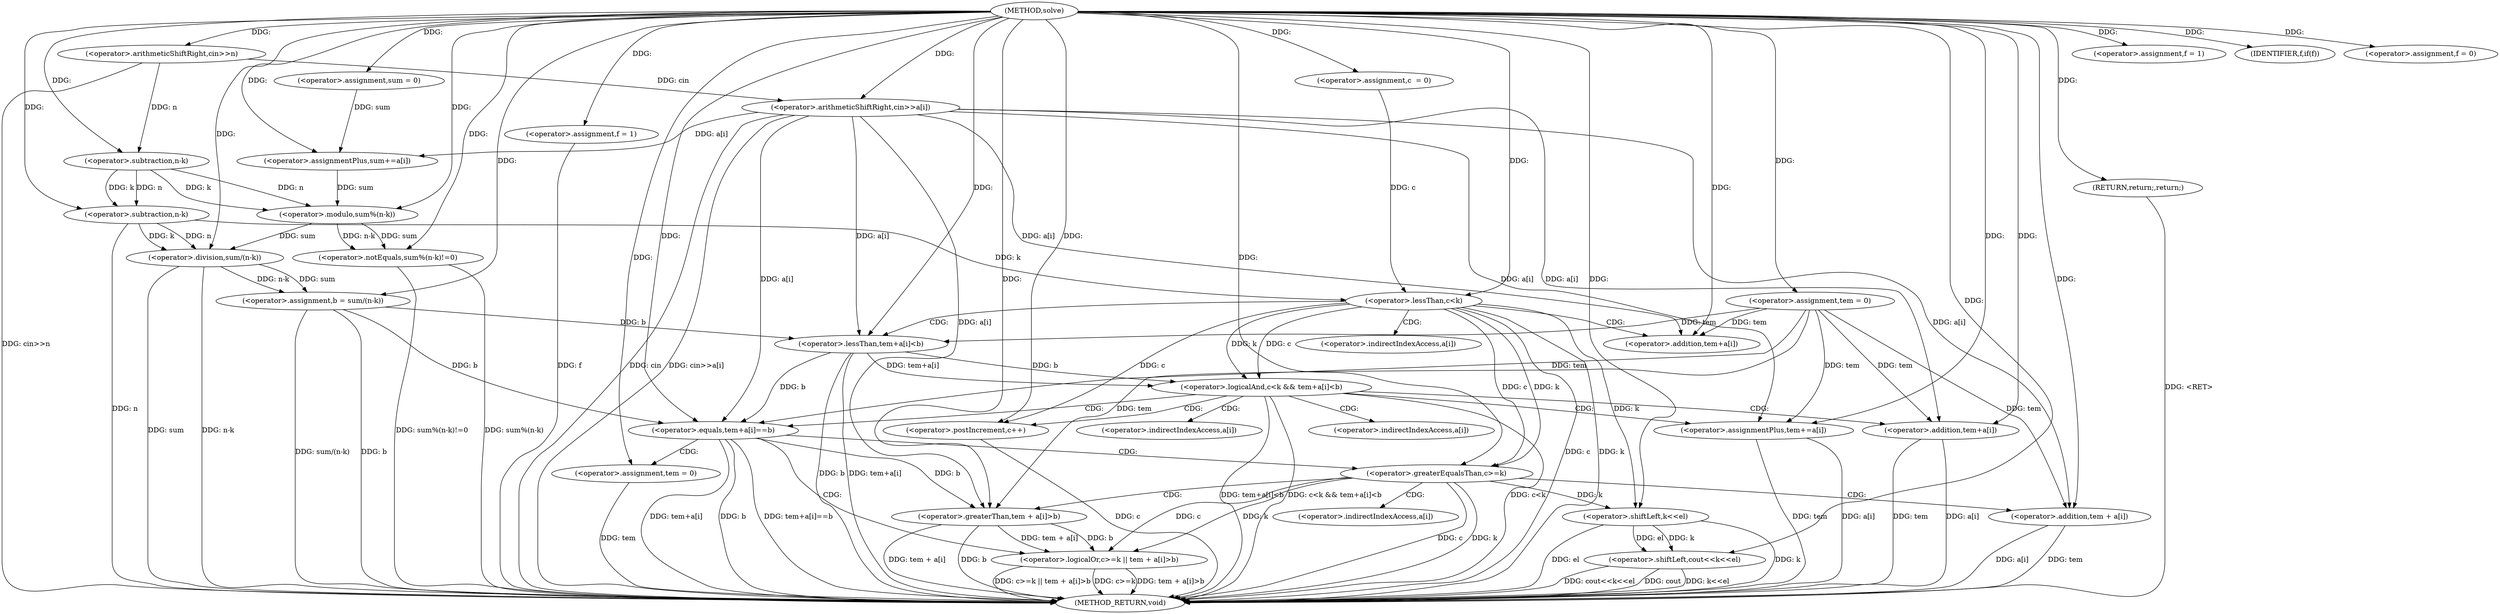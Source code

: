 digraph "solve" {  
"1000426" [label = "(METHOD,solve)" ]
"1000542" [label = "(METHOD_RETURN,void)" ]
"1000429" [label = "(<operator>.arithmeticShiftRight,cin>>n)" ]
"1000434" [label = "(<operator>.assignment,f = 1)" ]
"1000438" [label = "(<operator>.assignment,sum = 0)" ]
"1000442" [label = "(<operator>.arithmeticShiftRight,cin>>a[i])" ]
"1000447" [label = "(<operator>.assignmentPlus,sum+=a[i])" ]
"1000463" [label = "(<operator>.assignment,b = sum/(n-k))" ]
"1000471" [label = "(<operator>.assignment,c  = 0)" ]
"1000475" [label = "(<operator>.assignment,tem = 0)" ]
"1000478" [label = "(<operator>.assignment,f = 1)" ]
"1000454" [label = "(<operator>.notEquals,sum%(n-k)!=0)" ]
"1000534" [label = "(IDENTIFIER,f,if(f))" ]
"1000465" [label = "(<operator>.division,sum/(n-k))" ]
"1000483" [label = "(<operator>.logicalAnd,c<k && tem+a[i]<b)" ]
"1000536" [label = "(<operator>.shiftLeft,cout<<k<<el)" ]
"1000541" [label = "(RETURN,return;,return;)" ]
"1000455" [label = "(<operator>.modulo,sum%(n-k))" ]
"1000467" [label = "(<operator>.subtraction,n-k)" ]
"1000495" [label = "(<operator>.postIncrement,c++)" ]
"1000497" [label = "(<operator>.assignmentPlus,tem+=a[i])" ]
"1000457" [label = "(<operator>.subtraction,n-k)" ]
"1000484" [label = "(<operator>.lessThan,c<k)" ]
"1000487" [label = "(<operator>.lessThan,tem+a[i]<b)" ]
"1000504" [label = "(<operator>.equals,tem+a[i]==b)" ]
"1000538" [label = "(<operator>.shiftLeft,k<<el)" ]
"1000488" [label = "(<operator>.addition,tem+a[i])" ]
"1000512" [label = "(<operator>.assignment,tem = 0)" ]
"1000505" [label = "(<operator>.addition,tem+a[i])" ]
"1000517" [label = "(<operator>.logicalOr,c>=k || tem + a[i]>b)" ]
"1000529" [label = "(<operator>.assignment,f = 0)" ]
"1000518" [label = "(<operator>.greaterEqualsThan,c>=k)" ]
"1000521" [label = "(<operator>.greaterThan,tem + a[i]>b)" ]
"1000522" [label = "(<operator>.addition,tem + a[i])" ]
"1000499" [label = "(<operator>.indirectIndexAccess,a[i])" ]
"1000490" [label = "(<operator>.indirectIndexAccess,a[i])" ]
"1000507" [label = "(<operator>.indirectIndexAccess,a[i])" ]
"1000524" [label = "(<operator>.indirectIndexAccess,a[i])" ]
  "1000429" -> "1000542"  [ label = "DDG: cin>>n"] 
  "1000442" -> "1000542"  [ label = "DDG: cin"] 
  "1000442" -> "1000542"  [ label = "DDG: cin>>a[i]"] 
  "1000454" -> "1000542"  [ label = "DDG: sum%(n-k)"] 
  "1000454" -> "1000542"  [ label = "DDG: sum%(n-k)!=0"] 
  "1000463" -> "1000542"  [ label = "DDG: b"] 
  "1000465" -> "1000542"  [ label = "DDG: sum"] 
  "1000467" -> "1000542"  [ label = "DDG: n"] 
  "1000465" -> "1000542"  [ label = "DDG: n-k"] 
  "1000463" -> "1000542"  [ label = "DDG: sum/(n-k)"] 
  "1000478" -> "1000542"  [ label = "DDG: f"] 
  "1000484" -> "1000542"  [ label = "DDG: c"] 
  "1000484" -> "1000542"  [ label = "DDG: k"] 
  "1000483" -> "1000542"  [ label = "DDG: c<k"] 
  "1000487" -> "1000542"  [ label = "DDG: tem+a[i]"] 
  "1000487" -> "1000542"  [ label = "DDG: b"] 
  "1000483" -> "1000542"  [ label = "DDG: tem+a[i]<b"] 
  "1000483" -> "1000542"  [ label = "DDG: c<k && tem+a[i]<b"] 
  "1000505" -> "1000542"  [ label = "DDG: tem"] 
  "1000505" -> "1000542"  [ label = "DDG: a[i]"] 
  "1000504" -> "1000542"  [ label = "DDG: tem+a[i]"] 
  "1000504" -> "1000542"  [ label = "DDG: b"] 
  "1000504" -> "1000542"  [ label = "DDG: tem+a[i]==b"] 
  "1000518" -> "1000542"  [ label = "DDG: c"] 
  "1000518" -> "1000542"  [ label = "DDG: k"] 
  "1000517" -> "1000542"  [ label = "DDG: c>=k"] 
  "1000522" -> "1000542"  [ label = "DDG: tem"] 
  "1000522" -> "1000542"  [ label = "DDG: a[i]"] 
  "1000521" -> "1000542"  [ label = "DDG: tem + a[i]"] 
  "1000521" -> "1000542"  [ label = "DDG: b"] 
  "1000517" -> "1000542"  [ label = "DDG: tem + a[i]>b"] 
  "1000517" -> "1000542"  [ label = "DDG: c>=k || tem + a[i]>b"] 
  "1000512" -> "1000542"  [ label = "DDG: tem"] 
  "1000495" -> "1000542"  [ label = "DDG: c"] 
  "1000497" -> "1000542"  [ label = "DDG: tem"] 
  "1000497" -> "1000542"  [ label = "DDG: a[i]"] 
  "1000538" -> "1000542"  [ label = "DDG: k"] 
  "1000536" -> "1000542"  [ label = "DDG: k<<el"] 
  "1000536" -> "1000542"  [ label = "DDG: cout<<k<<el"] 
  "1000541" -> "1000542"  [ label = "DDG: <RET>"] 
  "1000536" -> "1000542"  [ label = "DDG: cout"] 
  "1000538" -> "1000542"  [ label = "DDG: el"] 
  "1000426" -> "1000434"  [ label = "DDG: "] 
  "1000426" -> "1000438"  [ label = "DDG: "] 
  "1000426" -> "1000429"  [ label = "DDG: "] 
  "1000442" -> "1000447"  [ label = "DDG: a[i]"] 
  "1000465" -> "1000463"  [ label = "DDG: n-k"] 
  "1000465" -> "1000463"  [ label = "DDG: sum"] 
  "1000426" -> "1000471"  [ label = "DDG: "] 
  "1000426" -> "1000475"  [ label = "DDG: "] 
  "1000426" -> "1000478"  [ label = "DDG: "] 
  "1000429" -> "1000442"  [ label = "DDG: cin"] 
  "1000426" -> "1000442"  [ label = "DDG: "] 
  "1000438" -> "1000447"  [ label = "DDG: sum"] 
  "1000426" -> "1000447"  [ label = "DDG: "] 
  "1000426" -> "1000463"  [ label = "DDG: "] 
  "1000426" -> "1000534"  [ label = "DDG: "] 
  "1000455" -> "1000454"  [ label = "DDG: n-k"] 
  "1000455" -> "1000454"  [ label = "DDG: sum"] 
  "1000426" -> "1000454"  [ label = "DDG: "] 
  "1000455" -> "1000465"  [ label = "DDG: sum"] 
  "1000426" -> "1000465"  [ label = "DDG: "] 
  "1000467" -> "1000465"  [ label = "DDG: k"] 
  "1000467" -> "1000465"  [ label = "DDG: n"] 
  "1000426" -> "1000541"  [ label = "DDG: "] 
  "1000447" -> "1000455"  [ label = "DDG: sum"] 
  "1000426" -> "1000455"  [ label = "DDG: "] 
  "1000457" -> "1000455"  [ label = "DDG: n"] 
  "1000457" -> "1000455"  [ label = "DDG: k"] 
  "1000457" -> "1000467"  [ label = "DDG: n"] 
  "1000426" -> "1000467"  [ label = "DDG: "] 
  "1000457" -> "1000467"  [ label = "DDG: k"] 
  "1000484" -> "1000483"  [ label = "DDG: c"] 
  "1000484" -> "1000483"  [ label = "DDG: k"] 
  "1000487" -> "1000483"  [ label = "DDG: tem+a[i]"] 
  "1000487" -> "1000483"  [ label = "DDG: b"] 
  "1000442" -> "1000497"  [ label = "DDG: a[i]"] 
  "1000426" -> "1000536"  [ label = "DDG: "] 
  "1000538" -> "1000536"  [ label = "DDG: el"] 
  "1000538" -> "1000536"  [ label = "DDG: k"] 
  "1000429" -> "1000457"  [ label = "DDG: n"] 
  "1000426" -> "1000457"  [ label = "DDG: "] 
  "1000471" -> "1000484"  [ label = "DDG: c"] 
  "1000426" -> "1000484"  [ label = "DDG: "] 
  "1000467" -> "1000484"  [ label = "DDG: k"] 
  "1000442" -> "1000487"  [ label = "DDG: a[i]"] 
  "1000475" -> "1000487"  [ label = "DDG: tem"] 
  "1000426" -> "1000487"  [ label = "DDG: "] 
  "1000463" -> "1000487"  [ label = "DDG: b"] 
  "1000484" -> "1000495"  [ label = "DDG: c"] 
  "1000426" -> "1000495"  [ label = "DDG: "] 
  "1000475" -> "1000497"  [ label = "DDG: tem"] 
  "1000426" -> "1000497"  [ label = "DDG: "] 
  "1000484" -> "1000538"  [ label = "DDG: k"] 
  "1000518" -> "1000538"  [ label = "DDG: k"] 
  "1000426" -> "1000538"  [ label = "DDG: "] 
  "1000475" -> "1000488"  [ label = "DDG: tem"] 
  "1000426" -> "1000488"  [ label = "DDG: "] 
  "1000442" -> "1000488"  [ label = "DDG: a[i]"] 
  "1000475" -> "1000504"  [ label = "DDG: tem"] 
  "1000426" -> "1000504"  [ label = "DDG: "] 
  "1000442" -> "1000504"  [ label = "DDG: a[i]"] 
  "1000463" -> "1000504"  [ label = "DDG: b"] 
  "1000487" -> "1000504"  [ label = "DDG: b"] 
  "1000426" -> "1000512"  [ label = "DDG: "] 
  "1000475" -> "1000505"  [ label = "DDG: tem"] 
  "1000426" -> "1000505"  [ label = "DDG: "] 
  "1000442" -> "1000505"  [ label = "DDG: a[i]"] 
  "1000518" -> "1000517"  [ label = "DDG: k"] 
  "1000518" -> "1000517"  [ label = "DDG: c"] 
  "1000521" -> "1000517"  [ label = "DDG: tem + a[i]"] 
  "1000521" -> "1000517"  [ label = "DDG: b"] 
  "1000426" -> "1000529"  [ label = "DDG: "] 
  "1000484" -> "1000518"  [ label = "DDG: c"] 
  "1000426" -> "1000518"  [ label = "DDG: "] 
  "1000484" -> "1000518"  [ label = "DDG: k"] 
  "1000442" -> "1000521"  [ label = "DDG: a[i]"] 
  "1000426" -> "1000521"  [ label = "DDG: "] 
  "1000475" -> "1000521"  [ label = "DDG: tem"] 
  "1000504" -> "1000521"  [ label = "DDG: b"] 
  "1000426" -> "1000522"  [ label = "DDG: "] 
  "1000475" -> "1000522"  [ label = "DDG: tem"] 
  "1000442" -> "1000522"  [ label = "DDG: a[i]"] 
  "1000483" -> "1000495"  [ label = "CDG: "] 
  "1000483" -> "1000504"  [ label = "CDG: "] 
  "1000483" -> "1000497"  [ label = "CDG: "] 
  "1000483" -> "1000499"  [ label = "CDG: "] 
  "1000483" -> "1000505"  [ label = "CDG: "] 
  "1000483" -> "1000507"  [ label = "CDG: "] 
  "1000484" -> "1000488"  [ label = "CDG: "] 
  "1000484" -> "1000487"  [ label = "CDG: "] 
  "1000484" -> "1000490"  [ label = "CDG: "] 
  "1000504" -> "1000518"  [ label = "CDG: "] 
  "1000504" -> "1000512"  [ label = "CDG: "] 
  "1000504" -> "1000517"  [ label = "CDG: "] 
  "1000518" -> "1000524"  [ label = "CDG: "] 
  "1000518" -> "1000521"  [ label = "CDG: "] 
  "1000518" -> "1000522"  [ label = "CDG: "] 
}
